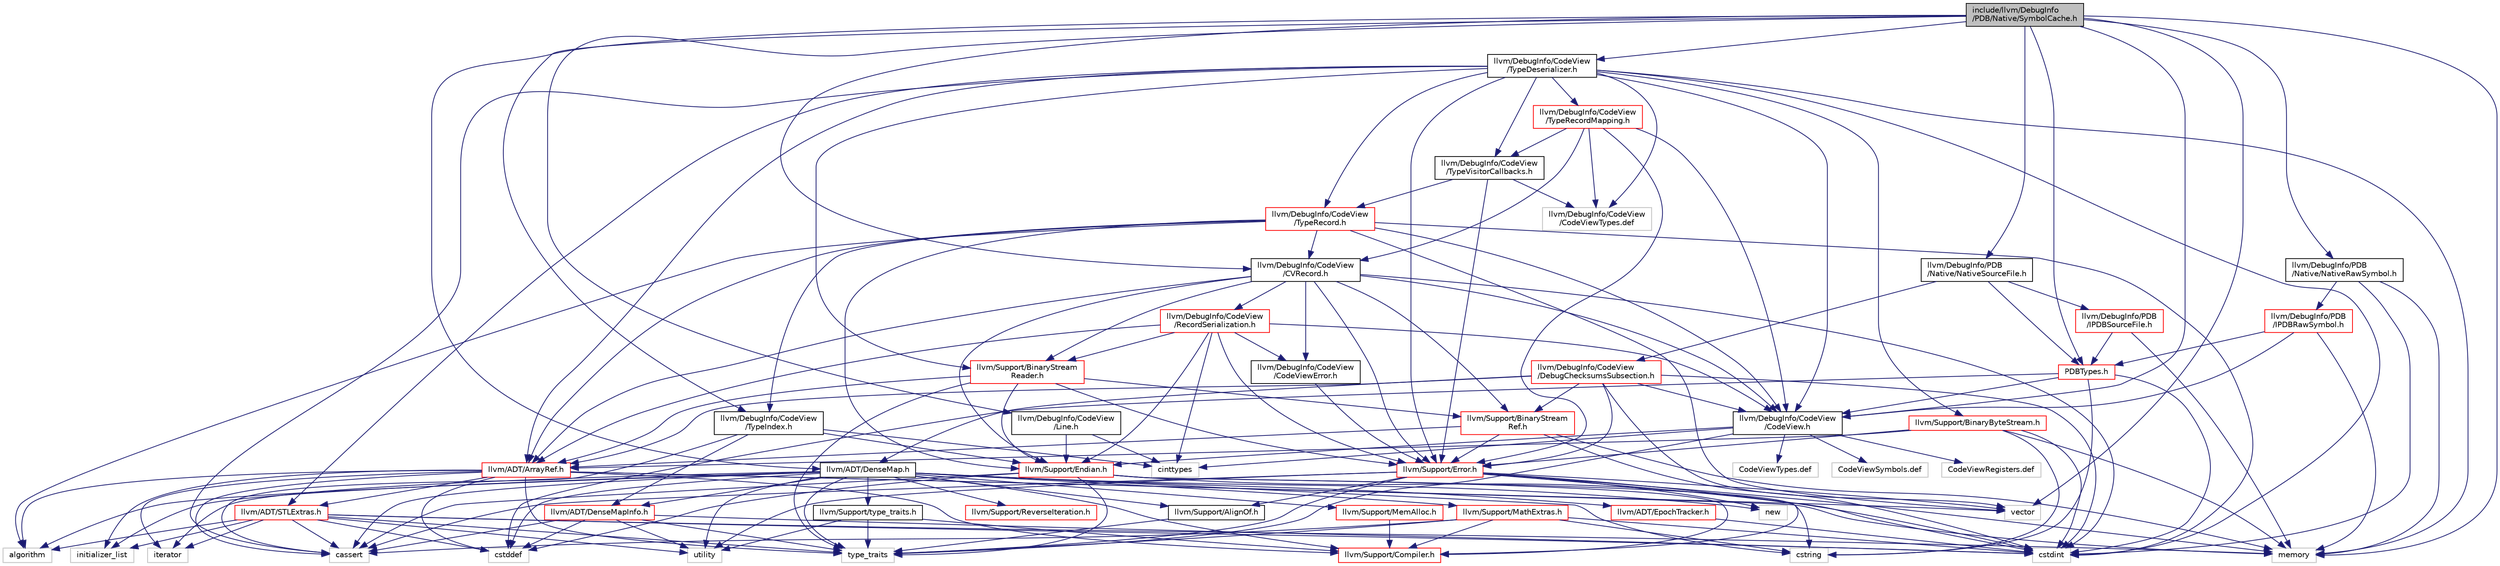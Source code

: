 digraph "include/llvm/DebugInfo/PDB/Native/SymbolCache.h"
{
 // LATEX_PDF_SIZE
  bgcolor="transparent";
  edge [fontname="Helvetica",fontsize="10",labelfontname="Helvetica",labelfontsize="10"];
  node [fontname="Helvetica",fontsize="10",shape=record];
  Node1 [label="include/llvm/DebugInfo\l/PDB/Native/SymbolCache.h",height=0.2,width=0.4,color="black", fillcolor="grey75", style="filled", fontcolor="black",tooltip=" "];
  Node1 -> Node2 [color="midnightblue",fontsize="10",style="solid",fontname="Helvetica"];
  Node2 [label="llvm/ADT/DenseMap.h",height=0.2,width=0.4,color="black",URL="$DenseMap_8h.html",tooltip=" "];
  Node2 -> Node3 [color="midnightblue",fontsize="10",style="solid",fontname="Helvetica"];
  Node3 [label="llvm/ADT/DenseMapInfo.h",height=0.2,width=0.4,color="red",URL="$DenseMapInfo_8h.html",tooltip=" "];
  Node3 -> Node4 [color="midnightblue",fontsize="10",style="solid",fontname="Helvetica"];
  Node4 [label="cassert",height=0.2,width=0.4,color="grey75",tooltip=" "];
  Node3 -> Node5 [color="midnightblue",fontsize="10",style="solid",fontname="Helvetica"];
  Node5 [label="cstddef",height=0.2,width=0.4,color="grey75",tooltip=" "];
  Node3 -> Node6 [color="midnightblue",fontsize="10",style="solid",fontname="Helvetica"];
  Node6 [label="cstdint",height=0.2,width=0.4,color="grey75",tooltip=" "];
  Node3 -> Node8 [color="midnightblue",fontsize="10",style="solid",fontname="Helvetica"];
  Node8 [label="type_traits",height=0.2,width=0.4,color="grey75",tooltip=" "];
  Node3 -> Node9 [color="midnightblue",fontsize="10",style="solid",fontname="Helvetica"];
  Node9 [label="utility",height=0.2,width=0.4,color="grey75",tooltip=" "];
  Node2 -> Node11 [color="midnightblue",fontsize="10",style="solid",fontname="Helvetica"];
  Node11 [label="llvm/ADT/EpochTracker.h",height=0.2,width=0.4,color="red",URL="$EpochTracker_8h.html",tooltip=" "];
  Node11 -> Node6 [color="midnightblue",fontsize="10",style="solid",fontname="Helvetica"];
  Node2 -> Node13 [color="midnightblue",fontsize="10",style="solid",fontname="Helvetica"];
  Node13 [label="llvm/Support/AlignOf.h",height=0.2,width=0.4,color="black",URL="$AlignOf_8h.html",tooltip=" "];
  Node13 -> Node8 [color="midnightblue",fontsize="10",style="solid",fontname="Helvetica"];
  Node2 -> Node14 [color="midnightblue",fontsize="10",style="solid",fontname="Helvetica"];
  Node14 [label="llvm/Support/Compiler.h",height=0.2,width=0.4,color="red",URL="$Compiler_8h.html",tooltip=" "];
  Node2 -> Node17 [color="midnightblue",fontsize="10",style="solid",fontname="Helvetica"];
  Node17 [label="llvm/Support/MathExtras.h",height=0.2,width=0.4,color="red",URL="$MathExtras_8h.html",tooltip=" "];
  Node17 -> Node14 [color="midnightblue",fontsize="10",style="solid",fontname="Helvetica"];
  Node17 -> Node4 [color="midnightblue",fontsize="10",style="solid",fontname="Helvetica"];
  Node17 -> Node6 [color="midnightblue",fontsize="10",style="solid",fontname="Helvetica"];
  Node17 -> Node20 [color="midnightblue",fontsize="10",style="solid",fontname="Helvetica"];
  Node20 [label="cstring",height=0.2,width=0.4,color="grey75",tooltip=" "];
  Node17 -> Node8 [color="midnightblue",fontsize="10",style="solid",fontname="Helvetica"];
  Node2 -> Node22 [color="midnightblue",fontsize="10",style="solid",fontname="Helvetica"];
  Node22 [label="llvm/Support/MemAlloc.h",height=0.2,width=0.4,color="red",URL="$MemAlloc_8h.html",tooltip=" "];
  Node22 -> Node14 [color="midnightblue",fontsize="10",style="solid",fontname="Helvetica"];
  Node2 -> Node25 [color="midnightblue",fontsize="10",style="solid",fontname="Helvetica"];
  Node25 [label="llvm/Support/ReverseIteration.h",height=0.2,width=0.4,color="red",URL="$ReverseIteration_8h.html",tooltip=" "];
  Node2 -> Node32 [color="midnightblue",fontsize="10",style="solid",fontname="Helvetica"];
  Node32 [label="llvm/Support/type_traits.h",height=0.2,width=0.4,color="black",URL="$type__traits_8h.html",tooltip=" "];
  Node32 -> Node14 [color="midnightblue",fontsize="10",style="solid",fontname="Helvetica"];
  Node32 -> Node8 [color="midnightblue",fontsize="10",style="solid",fontname="Helvetica"];
  Node32 -> Node9 [color="midnightblue",fontsize="10",style="solid",fontname="Helvetica"];
  Node2 -> Node33 [color="midnightblue",fontsize="10",style="solid",fontname="Helvetica"];
  Node33 [label="algorithm",height=0.2,width=0.4,color="grey75",tooltip=" "];
  Node2 -> Node4 [color="midnightblue",fontsize="10",style="solid",fontname="Helvetica"];
  Node2 -> Node5 [color="midnightblue",fontsize="10",style="solid",fontname="Helvetica"];
  Node2 -> Node20 [color="midnightblue",fontsize="10",style="solid",fontname="Helvetica"];
  Node2 -> Node34 [color="midnightblue",fontsize="10",style="solid",fontname="Helvetica"];
  Node34 [label="initializer_list",height=0.2,width=0.4,color="grey75",tooltip=" "];
  Node2 -> Node35 [color="midnightblue",fontsize="10",style="solid",fontname="Helvetica"];
  Node35 [label="iterator",height=0.2,width=0.4,color="grey75",tooltip=" "];
  Node2 -> Node36 [color="midnightblue",fontsize="10",style="solid",fontname="Helvetica"];
  Node36 [label="new",height=0.2,width=0.4,color="grey75",tooltip=" "];
  Node2 -> Node8 [color="midnightblue",fontsize="10",style="solid",fontname="Helvetica"];
  Node2 -> Node9 [color="midnightblue",fontsize="10",style="solid",fontname="Helvetica"];
  Node1 -> Node37 [color="midnightblue",fontsize="10",style="solid",fontname="Helvetica"];
  Node37 [label="llvm/DebugInfo/CodeView\l/CVRecord.h",height=0.2,width=0.4,color="black",URL="$CVRecord_8h.html",tooltip=" "];
  Node37 -> Node38 [color="midnightblue",fontsize="10",style="solid",fontname="Helvetica"];
  Node38 [label="llvm/ADT/ArrayRef.h",height=0.2,width=0.4,color="red",URL="$ArrayRef_8h.html",tooltip=" "];
  Node38 -> Node47 [color="midnightblue",fontsize="10",style="solid",fontname="Helvetica"];
  Node47 [label="llvm/ADT/STLExtras.h",height=0.2,width=0.4,color="red",URL="$STLExtras_8h.html",tooltip=" "];
  Node47 -> Node33 [color="midnightblue",fontsize="10",style="solid",fontname="Helvetica"];
  Node47 -> Node4 [color="midnightblue",fontsize="10",style="solid",fontname="Helvetica"];
  Node47 -> Node5 [color="midnightblue",fontsize="10",style="solid",fontname="Helvetica"];
  Node47 -> Node6 [color="midnightblue",fontsize="10",style="solid",fontname="Helvetica"];
  Node47 -> Node34 [color="midnightblue",fontsize="10",style="solid",fontname="Helvetica"];
  Node47 -> Node35 [color="midnightblue",fontsize="10",style="solid",fontname="Helvetica"];
  Node47 -> Node46 [color="midnightblue",fontsize="10",style="solid",fontname="Helvetica"];
  Node46 [label="memory",height=0.2,width=0.4,color="grey75",tooltip=" "];
  Node47 -> Node8 [color="midnightblue",fontsize="10",style="solid",fontname="Helvetica"];
  Node47 -> Node9 [color="midnightblue",fontsize="10",style="solid",fontname="Helvetica"];
  Node38 -> Node14 [color="midnightblue",fontsize="10",style="solid",fontname="Helvetica"];
  Node38 -> Node33 [color="midnightblue",fontsize="10",style="solid",fontname="Helvetica"];
  Node38 -> Node4 [color="midnightblue",fontsize="10",style="solid",fontname="Helvetica"];
  Node38 -> Node5 [color="midnightblue",fontsize="10",style="solid",fontname="Helvetica"];
  Node38 -> Node34 [color="midnightblue",fontsize="10",style="solid",fontname="Helvetica"];
  Node38 -> Node35 [color="midnightblue",fontsize="10",style="solid",fontname="Helvetica"];
  Node38 -> Node46 [color="midnightblue",fontsize="10",style="solid",fontname="Helvetica"];
  Node38 -> Node8 [color="midnightblue",fontsize="10",style="solid",fontname="Helvetica"];
  Node38 -> Node54 [color="midnightblue",fontsize="10",style="solid",fontname="Helvetica"];
  Node54 [label="vector",height=0.2,width=0.4,color="grey75",tooltip=" "];
  Node37 -> Node55 [color="midnightblue",fontsize="10",style="solid",fontname="Helvetica"];
  Node55 [label="llvm/DebugInfo/CodeView\l/CodeView.h",height=0.2,width=0.4,color="black",URL="$CodeView_8h.html",tooltip=" "];
  Node55 -> Node56 [color="midnightblue",fontsize="10",style="solid",fontname="Helvetica"];
  Node56 [label="cinttypes",height=0.2,width=0.4,color="grey75",tooltip=" "];
  Node55 -> Node8 [color="midnightblue",fontsize="10",style="solid",fontname="Helvetica"];
  Node55 -> Node57 [color="midnightblue",fontsize="10",style="solid",fontname="Helvetica"];
  Node57 [label="llvm/Support/Endian.h",height=0.2,width=0.4,color="red",URL="$Endian_8h.html",tooltip=" "];
  Node57 -> Node14 [color="midnightblue",fontsize="10",style="solid",fontname="Helvetica"];
  Node57 -> Node4 [color="midnightblue",fontsize="10",style="solid",fontname="Helvetica"];
  Node57 -> Node5 [color="midnightblue",fontsize="10",style="solid",fontname="Helvetica"];
  Node57 -> Node6 [color="midnightblue",fontsize="10",style="solid",fontname="Helvetica"];
  Node57 -> Node20 [color="midnightblue",fontsize="10",style="solid",fontname="Helvetica"];
  Node57 -> Node8 [color="midnightblue",fontsize="10",style="solid",fontname="Helvetica"];
  Node55 -> Node58 [color="midnightblue",fontsize="10",style="solid",fontname="Helvetica"];
  Node58 [label="CodeViewTypes.def",height=0.2,width=0.4,color="grey75",tooltip=" "];
  Node55 -> Node59 [color="midnightblue",fontsize="10",style="solid",fontname="Helvetica"];
  Node59 [label="CodeViewSymbols.def",height=0.2,width=0.4,color="grey75",tooltip=" "];
  Node55 -> Node60 [color="midnightblue",fontsize="10",style="solid",fontname="Helvetica"];
  Node60 [label="CodeViewRegisters.def",height=0.2,width=0.4,color="grey75",tooltip=" "];
  Node37 -> Node61 [color="midnightblue",fontsize="10",style="solid",fontname="Helvetica"];
  Node61 [label="llvm/DebugInfo/CodeView\l/CodeViewError.h",height=0.2,width=0.4,color="black",URL="$CodeViewError_8h.html",tooltip=" "];
  Node61 -> Node62 [color="midnightblue",fontsize="10",style="solid",fontname="Helvetica"];
  Node62 [label="llvm/Support/Error.h",height=0.2,width=0.4,color="red",URL="$Support_2Error_8h.html",tooltip=" "];
  Node62 -> Node13 [color="midnightblue",fontsize="10",style="solid",fontname="Helvetica"];
  Node62 -> Node14 [color="midnightblue",fontsize="10",style="solid",fontname="Helvetica"];
  Node62 -> Node4 [color="midnightblue",fontsize="10",style="solid",fontname="Helvetica"];
  Node62 -> Node6 [color="midnightblue",fontsize="10",style="solid",fontname="Helvetica"];
  Node62 -> Node46 [color="midnightblue",fontsize="10",style="solid",fontname="Helvetica"];
  Node62 -> Node36 [color="midnightblue",fontsize="10",style="solid",fontname="Helvetica"];
  Node62 -> Node8 [color="midnightblue",fontsize="10",style="solid",fontname="Helvetica"];
  Node62 -> Node9 [color="midnightblue",fontsize="10",style="solid",fontname="Helvetica"];
  Node62 -> Node54 [color="midnightblue",fontsize="10",style="solid",fontname="Helvetica"];
  Node37 -> Node78 [color="midnightblue",fontsize="10",style="solid",fontname="Helvetica"];
  Node78 [label="llvm/DebugInfo/CodeView\l/RecordSerialization.h",height=0.2,width=0.4,color="red",URL="$RecordSerialization_8h.html",tooltip=" "];
  Node78 -> Node38 [color="midnightblue",fontsize="10",style="solid",fontname="Helvetica"];
  Node78 -> Node55 [color="midnightblue",fontsize="10",style="solid",fontname="Helvetica"];
  Node78 -> Node61 [color="midnightblue",fontsize="10",style="solid",fontname="Helvetica"];
  Node78 -> Node79 [color="midnightblue",fontsize="10",style="solid",fontname="Helvetica"];
  Node79 [label="llvm/Support/BinaryStream\lReader.h",height=0.2,width=0.4,color="red",URL="$BinaryStreamReader_8h.html",tooltip=" "];
  Node79 -> Node38 [color="midnightblue",fontsize="10",style="solid",fontname="Helvetica"];
  Node79 -> Node82 [color="midnightblue",fontsize="10",style="solid",fontname="Helvetica"];
  Node82 [label="llvm/Support/BinaryStream\lRef.h",height=0.2,width=0.4,color="red",URL="$BinaryStreamRef_8h.html",tooltip=" "];
  Node82 -> Node38 [color="midnightblue",fontsize="10",style="solid",fontname="Helvetica"];
  Node82 -> Node62 [color="midnightblue",fontsize="10",style="solid",fontname="Helvetica"];
  Node82 -> Node6 [color="midnightblue",fontsize="10",style="solid",fontname="Helvetica"];
  Node82 -> Node46 [color="midnightblue",fontsize="10",style="solid",fontname="Helvetica"];
  Node79 -> Node57 [color="midnightblue",fontsize="10",style="solid",fontname="Helvetica"];
  Node79 -> Node62 [color="midnightblue",fontsize="10",style="solid",fontname="Helvetica"];
  Node79 -> Node8 [color="midnightblue",fontsize="10",style="solid",fontname="Helvetica"];
  Node78 -> Node57 [color="midnightblue",fontsize="10",style="solid",fontname="Helvetica"];
  Node78 -> Node62 [color="midnightblue",fontsize="10",style="solid",fontname="Helvetica"];
  Node78 -> Node56 [color="midnightblue",fontsize="10",style="solid",fontname="Helvetica"];
  Node37 -> Node79 [color="midnightblue",fontsize="10",style="solid",fontname="Helvetica"];
  Node37 -> Node82 [color="midnightblue",fontsize="10",style="solid",fontname="Helvetica"];
  Node37 -> Node57 [color="midnightblue",fontsize="10",style="solid",fontname="Helvetica"];
  Node37 -> Node62 [color="midnightblue",fontsize="10",style="solid",fontname="Helvetica"];
  Node37 -> Node6 [color="midnightblue",fontsize="10",style="solid",fontname="Helvetica"];
  Node1 -> Node55 [color="midnightblue",fontsize="10",style="solid",fontname="Helvetica"];
  Node1 -> Node87 [color="midnightblue",fontsize="10",style="solid",fontname="Helvetica"];
  Node87 [label="llvm/DebugInfo/CodeView\l/Line.h",height=0.2,width=0.4,color="black",URL="$Line_8h.html",tooltip=" "];
  Node87 -> Node57 [color="midnightblue",fontsize="10",style="solid",fontname="Helvetica"];
  Node87 -> Node56 [color="midnightblue",fontsize="10",style="solid",fontname="Helvetica"];
  Node1 -> Node88 [color="midnightblue",fontsize="10",style="solid",fontname="Helvetica"];
  Node88 [label="llvm/DebugInfo/CodeView\l/TypeDeserializer.h",height=0.2,width=0.4,color="black",URL="$TypeDeserializer_8h.html",tooltip=" "];
  Node88 -> Node38 [color="midnightblue",fontsize="10",style="solid",fontname="Helvetica"];
  Node88 -> Node47 [color="midnightblue",fontsize="10",style="solid",fontname="Helvetica"];
  Node88 -> Node55 [color="midnightblue",fontsize="10",style="solid",fontname="Helvetica"];
  Node88 -> Node89 [color="midnightblue",fontsize="10",style="solid",fontname="Helvetica"];
  Node89 [label="llvm/DebugInfo/CodeView\l/TypeRecord.h",height=0.2,width=0.4,color="red",URL="$TypeRecord_8h.html",tooltip=" "];
  Node89 -> Node38 [color="midnightblue",fontsize="10",style="solid",fontname="Helvetica"];
  Node89 -> Node37 [color="midnightblue",fontsize="10",style="solid",fontname="Helvetica"];
  Node89 -> Node55 [color="midnightblue",fontsize="10",style="solid",fontname="Helvetica"];
  Node89 -> Node91 [color="midnightblue",fontsize="10",style="solid",fontname="Helvetica"];
  Node91 [label="llvm/DebugInfo/CodeView\l/TypeIndex.h",height=0.2,width=0.4,color="black",URL="$TypeIndex_8h.html",tooltip=" "];
  Node91 -> Node3 [color="midnightblue",fontsize="10",style="solid",fontname="Helvetica"];
  Node91 -> Node57 [color="midnightblue",fontsize="10",style="solid",fontname="Helvetica"];
  Node91 -> Node4 [color="midnightblue",fontsize="10",style="solid",fontname="Helvetica"];
  Node91 -> Node56 [color="midnightblue",fontsize="10",style="solid",fontname="Helvetica"];
  Node89 -> Node57 [color="midnightblue",fontsize="10",style="solid",fontname="Helvetica"];
  Node89 -> Node33 [color="midnightblue",fontsize="10",style="solid",fontname="Helvetica"];
  Node89 -> Node6 [color="midnightblue",fontsize="10",style="solid",fontname="Helvetica"];
  Node89 -> Node54 [color="midnightblue",fontsize="10",style="solid",fontname="Helvetica"];
  Node88 -> Node92 [color="midnightblue",fontsize="10",style="solid",fontname="Helvetica"];
  Node92 [label="llvm/DebugInfo/CodeView\l/TypeRecordMapping.h",height=0.2,width=0.4,color="red",URL="$TypeRecordMapping_8h.html",tooltip=" "];
  Node92 -> Node37 [color="midnightblue",fontsize="10",style="solid",fontname="Helvetica"];
  Node92 -> Node55 [color="midnightblue",fontsize="10",style="solid",fontname="Helvetica"];
  Node92 -> Node95 [color="midnightblue",fontsize="10",style="solid",fontname="Helvetica"];
  Node95 [label="llvm/DebugInfo/CodeView\l/TypeVisitorCallbacks.h",height=0.2,width=0.4,color="black",URL="$TypeVisitorCallbacks_8h.html",tooltip=" "];
  Node95 -> Node89 [color="midnightblue",fontsize="10",style="solid",fontname="Helvetica"];
  Node95 -> Node62 [color="midnightblue",fontsize="10",style="solid",fontname="Helvetica"];
  Node95 -> Node96 [color="midnightblue",fontsize="10",style="solid",fontname="Helvetica"];
  Node96 [label="llvm/DebugInfo/CodeView\l/CodeViewTypes.def",height=0.2,width=0.4,color="grey75",tooltip=" "];
  Node92 -> Node62 [color="midnightblue",fontsize="10",style="solid",fontname="Helvetica"];
  Node92 -> Node96 [color="midnightblue",fontsize="10",style="solid",fontname="Helvetica"];
  Node88 -> Node95 [color="midnightblue",fontsize="10",style="solid",fontname="Helvetica"];
  Node88 -> Node97 [color="midnightblue",fontsize="10",style="solid",fontname="Helvetica"];
  Node97 [label="llvm/Support/BinaryByteStream.h",height=0.2,width=0.4,color="red",URL="$BinaryByteStream_8h.html",tooltip=" "];
  Node97 -> Node38 [color="midnightblue",fontsize="10",style="solid",fontname="Helvetica"];
  Node97 -> Node62 [color="midnightblue",fontsize="10",style="solid",fontname="Helvetica"];
  Node97 -> Node6 [color="midnightblue",fontsize="10",style="solid",fontname="Helvetica"];
  Node97 -> Node20 [color="midnightblue",fontsize="10",style="solid",fontname="Helvetica"];
  Node97 -> Node46 [color="midnightblue",fontsize="10",style="solid",fontname="Helvetica"];
  Node88 -> Node79 [color="midnightblue",fontsize="10",style="solid",fontname="Helvetica"];
  Node88 -> Node62 [color="midnightblue",fontsize="10",style="solid",fontname="Helvetica"];
  Node88 -> Node4 [color="midnightblue",fontsize="10",style="solid",fontname="Helvetica"];
  Node88 -> Node6 [color="midnightblue",fontsize="10",style="solid",fontname="Helvetica"];
  Node88 -> Node46 [color="midnightblue",fontsize="10",style="solid",fontname="Helvetica"];
  Node88 -> Node96 [color="midnightblue",fontsize="10",style="solid",fontname="Helvetica"];
  Node1 -> Node91 [color="midnightblue",fontsize="10",style="solid",fontname="Helvetica"];
  Node1 -> Node104 [color="midnightblue",fontsize="10",style="solid",fontname="Helvetica"];
  Node104 [label="llvm/DebugInfo/PDB\l/Native/NativeRawSymbol.h",height=0.2,width=0.4,color="black",URL="$NativeRawSymbol_8h.html",tooltip=" "];
  Node104 -> Node105 [color="midnightblue",fontsize="10",style="solid",fontname="Helvetica"];
  Node105 [label="llvm/DebugInfo/PDB\l/IPDBRawSymbol.h",height=0.2,width=0.4,color="red",URL="$IPDBRawSymbol_8h.html",tooltip=" "];
  Node105 -> Node106 [color="midnightblue",fontsize="10",style="solid",fontname="Helvetica"];
  Node106 [label="PDBTypes.h",height=0.2,width=0.4,color="red",URL="$PDBTypes_8h.html",tooltip=" "];
  Node106 -> Node55 [color="midnightblue",fontsize="10",style="solid",fontname="Helvetica"];
  Node106 -> Node5 [color="midnightblue",fontsize="10",style="solid",fontname="Helvetica"];
  Node106 -> Node6 [color="midnightblue",fontsize="10",style="solid",fontname="Helvetica"];
  Node106 -> Node20 [color="midnightblue",fontsize="10",style="solid",fontname="Helvetica"];
  Node105 -> Node55 [color="midnightblue",fontsize="10",style="solid",fontname="Helvetica"];
  Node105 -> Node46 [color="midnightblue",fontsize="10",style="solid",fontname="Helvetica"];
  Node104 -> Node6 [color="midnightblue",fontsize="10",style="solid",fontname="Helvetica"];
  Node104 -> Node46 [color="midnightblue",fontsize="10",style="solid",fontname="Helvetica"];
  Node1 -> Node120 [color="midnightblue",fontsize="10",style="solid",fontname="Helvetica"];
  Node120 [label="llvm/DebugInfo/PDB\l/Native/NativeSourceFile.h",height=0.2,width=0.4,color="black",URL="$NativeSourceFile_8h.html",tooltip=" "];
  Node120 -> Node121 [color="midnightblue",fontsize="10",style="solid",fontname="Helvetica"];
  Node121 [label="llvm/DebugInfo/CodeView\l/DebugChecksumsSubsection.h",height=0.2,width=0.4,color="red",URL="$DebugChecksumsSubsection_8h.html",tooltip=" "];
  Node121 -> Node38 [color="midnightblue",fontsize="10",style="solid",fontname="Helvetica"];
  Node121 -> Node2 [color="midnightblue",fontsize="10",style="solid",fontname="Helvetica"];
  Node121 -> Node55 [color="midnightblue",fontsize="10",style="solid",fontname="Helvetica"];
  Node121 -> Node82 [color="midnightblue",fontsize="10",style="solid",fontname="Helvetica"];
  Node121 -> Node62 [color="midnightblue",fontsize="10",style="solid",fontname="Helvetica"];
  Node121 -> Node6 [color="midnightblue",fontsize="10",style="solid",fontname="Helvetica"];
  Node121 -> Node54 [color="midnightblue",fontsize="10",style="solid",fontname="Helvetica"];
  Node120 -> Node123 [color="midnightblue",fontsize="10",style="solid",fontname="Helvetica"];
  Node123 [label="llvm/DebugInfo/PDB\l/IPDBSourceFile.h",height=0.2,width=0.4,color="red",URL="$IPDBSourceFile_8h.html",tooltip=" "];
  Node123 -> Node106 [color="midnightblue",fontsize="10",style="solid",fontname="Helvetica"];
  Node123 -> Node46 [color="midnightblue",fontsize="10",style="solid",fontname="Helvetica"];
  Node120 -> Node106 [color="midnightblue",fontsize="10",style="solid",fontname="Helvetica"];
  Node1 -> Node106 [color="midnightblue",fontsize="10",style="solid",fontname="Helvetica"];
  Node1 -> Node46 [color="midnightblue",fontsize="10",style="solid",fontname="Helvetica"];
  Node1 -> Node54 [color="midnightblue",fontsize="10",style="solid",fontname="Helvetica"];
}
